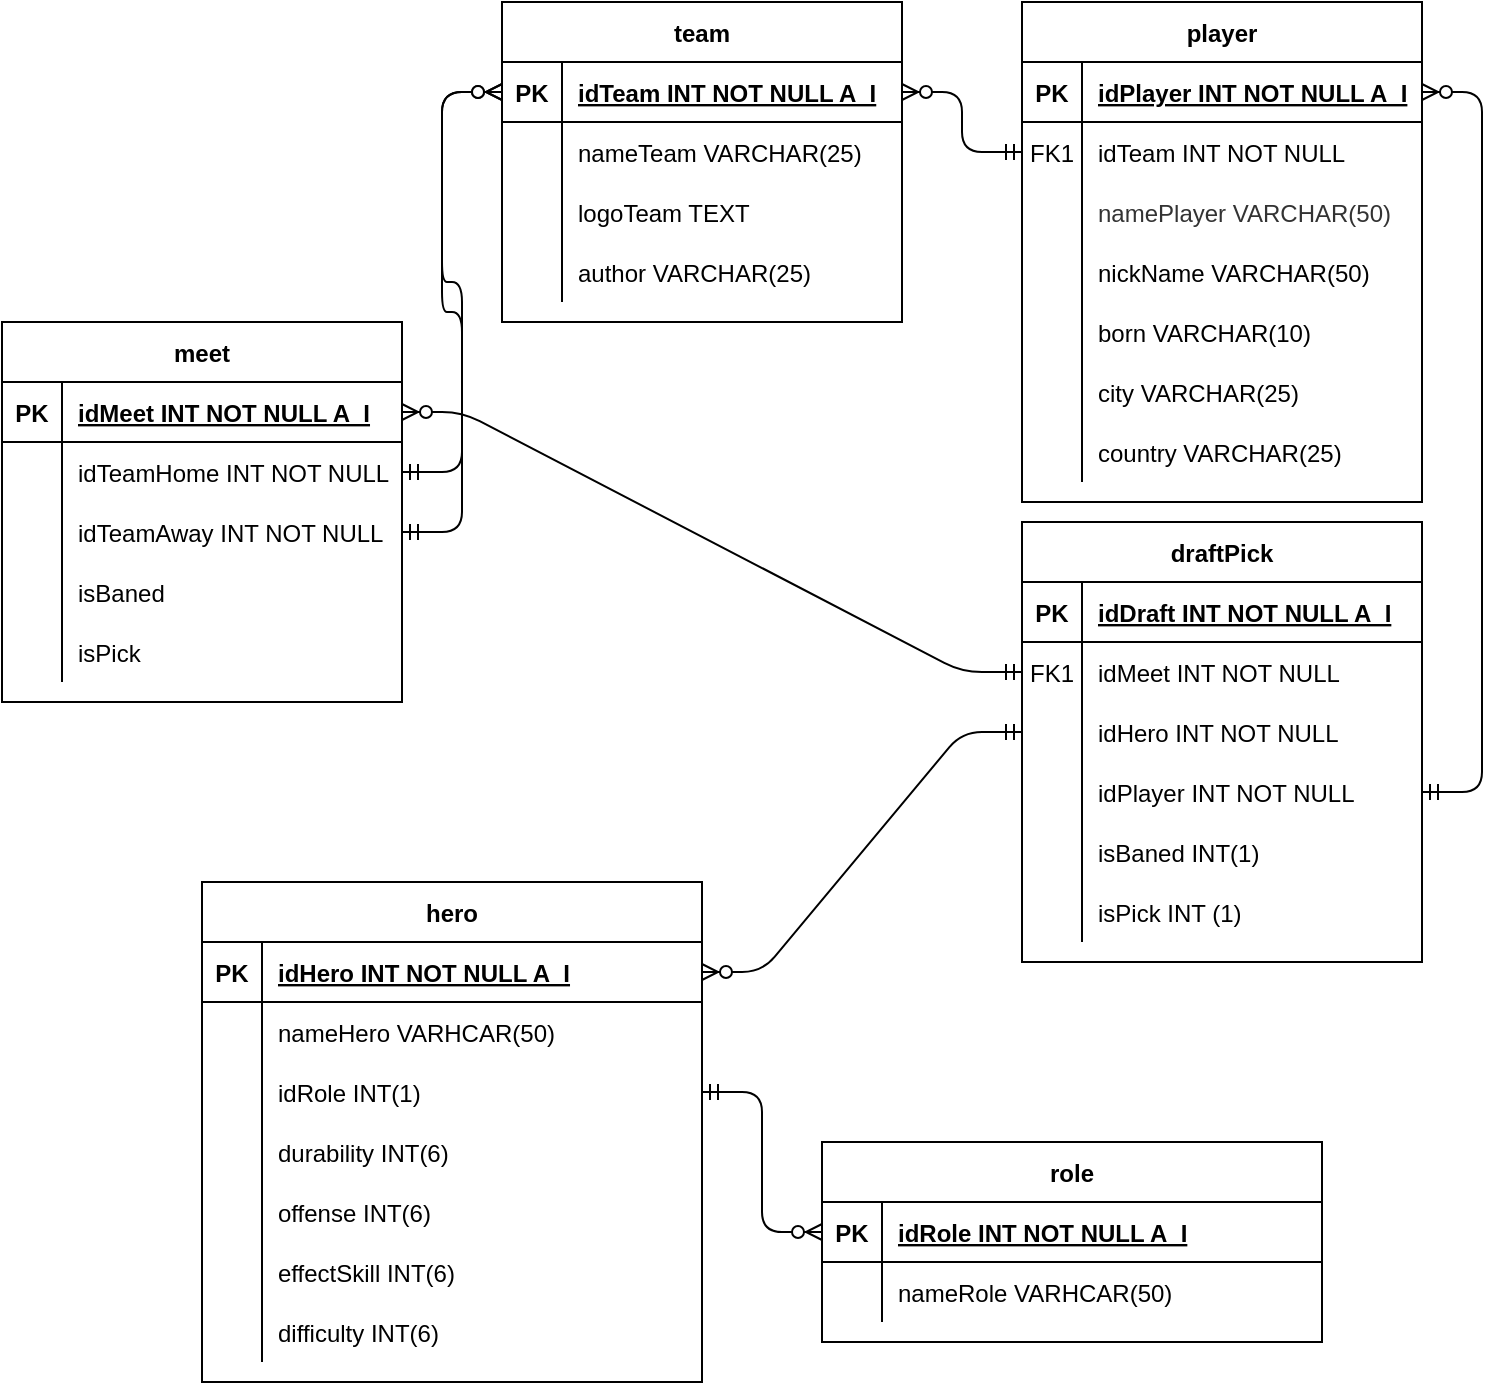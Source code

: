 <mxfile version="14.5.7" type="device"><diagram id="R2lEEEUBdFMjLlhIrx00" name="Page-1"><mxGraphModel dx="866" dy="482" grid="1" gridSize="10" guides="0" tooltips="1" connect="1" arrows="1" fold="1" page="1" pageScale="1" pageWidth="850" pageHeight="1100" math="0" shadow="0" extFonts="Permanent Marker^https://fonts.googleapis.com/css?family=Permanent+Marker"><root><mxCell id="0"/><mxCell id="1" parent="0"/><mxCell id="C-vyLk0tnHw3VtMMgP7b-2" value="player" style="shape=table;startSize=30;container=1;collapsible=1;childLayout=tableLayout;fixedRows=1;rowLines=0;fontStyle=1;align=center;resizeLast=1;" parent="1" vertex="1"><mxGeometry x="510" y="10" width="200" height="250" as="geometry"/></mxCell><mxCell id="C-vyLk0tnHw3VtMMgP7b-3" value="" style="shape=partialRectangle;collapsible=0;dropTarget=0;pointerEvents=0;fillColor=none;points=[[0,0.5],[1,0.5]];portConstraint=eastwest;top=0;left=0;right=0;bottom=1;" parent="C-vyLk0tnHw3VtMMgP7b-2" vertex="1"><mxGeometry y="30" width="200" height="30" as="geometry"/></mxCell><mxCell id="C-vyLk0tnHw3VtMMgP7b-4" value="PK" style="shape=partialRectangle;overflow=hidden;connectable=0;fillColor=none;top=0;left=0;bottom=0;right=0;fontStyle=1;" parent="C-vyLk0tnHw3VtMMgP7b-3" vertex="1"><mxGeometry width="30" height="30" as="geometry"/></mxCell><mxCell id="C-vyLk0tnHw3VtMMgP7b-5" value="idPlayer INT NOT NULL A_I" style="shape=partialRectangle;overflow=hidden;connectable=0;fillColor=none;top=0;left=0;bottom=0;right=0;align=left;spacingLeft=6;fontStyle=5;" parent="C-vyLk0tnHw3VtMMgP7b-3" vertex="1"><mxGeometry x="30" width="170" height="30" as="geometry"/></mxCell><mxCell id="C-vyLk0tnHw3VtMMgP7b-6" value="" style="shape=partialRectangle;collapsible=0;dropTarget=0;pointerEvents=0;fillColor=none;points=[[0,0.5],[1,0.5]];portConstraint=eastwest;top=0;left=0;right=0;bottom=0;" parent="C-vyLk0tnHw3VtMMgP7b-2" vertex="1"><mxGeometry y="60" width="200" height="30" as="geometry"/></mxCell><mxCell id="C-vyLk0tnHw3VtMMgP7b-7" value="FK1" style="shape=partialRectangle;overflow=hidden;connectable=0;fillColor=none;top=0;left=0;bottom=0;right=0;" parent="C-vyLk0tnHw3VtMMgP7b-6" vertex="1"><mxGeometry width="30" height="30" as="geometry"/></mxCell><mxCell id="C-vyLk0tnHw3VtMMgP7b-8" value="idTeam INT NOT NULL" style="shape=partialRectangle;overflow=hidden;connectable=0;fillColor=none;top=0;left=0;bottom=0;right=0;align=left;spacingLeft=6;" parent="C-vyLk0tnHw3VtMMgP7b-6" vertex="1"><mxGeometry x="30" width="170" height="30" as="geometry"/></mxCell><mxCell id="C-vyLk0tnHw3VtMMgP7b-9" value="" style="shape=partialRectangle;collapsible=0;dropTarget=0;pointerEvents=0;fillColor=none;points=[[0,0.5],[1,0.5]];portConstraint=eastwest;top=0;left=0;right=0;bottom=0;" parent="C-vyLk0tnHw3VtMMgP7b-2" vertex="1"><mxGeometry y="90" width="200" height="30" as="geometry"/></mxCell><mxCell id="C-vyLk0tnHw3VtMMgP7b-10" value="" style="shape=partialRectangle;overflow=hidden;connectable=0;fillColor=none;top=0;left=0;bottom=0;right=0;" parent="C-vyLk0tnHw3VtMMgP7b-9" vertex="1"><mxGeometry width="30" height="30" as="geometry"/></mxCell><mxCell id="C-vyLk0tnHw3VtMMgP7b-11" value="namePlayer VARCHAR(50)" style="shape=partialRectangle;overflow=hidden;connectable=0;top=0;left=0;bottom=0;right=0;align=left;spacingLeft=6;labelBorderColor=none;verticalAlign=middle;fontColor=#333333;fillColor=none;strokeColor=none;" parent="C-vyLk0tnHw3VtMMgP7b-9" vertex="1"><mxGeometry x="30" width="170" height="30" as="geometry"/></mxCell><mxCell id="cnXQzKnKhyHBETwZpFO5-33" style="shape=partialRectangle;collapsible=0;dropTarget=0;pointerEvents=0;fillColor=none;points=[[0,0.5],[1,0.5]];portConstraint=eastwest;top=0;left=0;right=0;bottom=0;labelBorderColor=#000000;" vertex="1" parent="C-vyLk0tnHw3VtMMgP7b-2"><mxGeometry y="120" width="200" height="30" as="geometry"/></mxCell><mxCell id="cnXQzKnKhyHBETwZpFO5-34" style="shape=partialRectangle;overflow=hidden;connectable=0;fillColor=none;top=0;left=0;bottom=0;right=0;" vertex="1" parent="cnXQzKnKhyHBETwZpFO5-33"><mxGeometry width="30" height="30" as="geometry"/></mxCell><mxCell id="cnXQzKnKhyHBETwZpFO5-35" value="nickName VARCHAR(50)" style="shape=partialRectangle;overflow=hidden;connectable=0;fillColor=none;top=0;left=0;bottom=0;right=0;align=left;spacingLeft=6;labelBorderColor=none;" vertex="1" parent="cnXQzKnKhyHBETwZpFO5-33"><mxGeometry x="30" width="170" height="30" as="geometry"/></mxCell><mxCell id="cnXQzKnKhyHBETwZpFO5-36" style="shape=partialRectangle;collapsible=0;dropTarget=0;pointerEvents=0;fillColor=none;points=[[0,0.5],[1,0.5]];portConstraint=eastwest;top=0;left=0;right=0;bottom=0;" vertex="1" parent="C-vyLk0tnHw3VtMMgP7b-2"><mxGeometry y="150" width="200" height="30" as="geometry"/></mxCell><mxCell id="cnXQzKnKhyHBETwZpFO5-37" style="shape=partialRectangle;overflow=hidden;connectable=0;fillColor=none;top=0;left=0;bottom=0;right=0;" vertex="1" parent="cnXQzKnKhyHBETwZpFO5-36"><mxGeometry width="30" height="30" as="geometry"/></mxCell><mxCell id="cnXQzKnKhyHBETwZpFO5-38" value="born VARCHAR(10)" style="shape=partialRectangle;overflow=hidden;connectable=0;fillColor=none;top=0;left=0;bottom=0;right=0;align=left;spacingLeft=6;labelBorderColor=none;" vertex="1" parent="cnXQzKnKhyHBETwZpFO5-36"><mxGeometry x="30" width="170" height="30" as="geometry"/></mxCell><mxCell id="cnXQzKnKhyHBETwZpFO5-39" style="shape=partialRectangle;collapsible=0;dropTarget=0;pointerEvents=0;fillColor=none;points=[[0,0.5],[1,0.5]];portConstraint=eastwest;top=0;left=0;right=0;bottom=0;" vertex="1" parent="C-vyLk0tnHw3VtMMgP7b-2"><mxGeometry y="180" width="200" height="30" as="geometry"/></mxCell><mxCell id="cnXQzKnKhyHBETwZpFO5-40" style="shape=partialRectangle;overflow=hidden;connectable=0;fillColor=none;top=0;left=0;bottom=0;right=0;" vertex="1" parent="cnXQzKnKhyHBETwZpFO5-39"><mxGeometry width="30" height="30" as="geometry"/></mxCell><mxCell id="cnXQzKnKhyHBETwZpFO5-41" value="city VARCHAR(25)" style="shape=partialRectangle;overflow=hidden;connectable=0;fillColor=none;top=0;left=0;bottom=0;right=0;align=left;spacingLeft=6;labelBorderColor=none;" vertex="1" parent="cnXQzKnKhyHBETwZpFO5-39"><mxGeometry x="30" width="170" height="30" as="geometry"/></mxCell><mxCell id="cnXQzKnKhyHBETwZpFO5-42" style="shape=partialRectangle;collapsible=0;dropTarget=0;pointerEvents=0;fillColor=none;points=[[0,0.5],[1,0.5]];portConstraint=eastwest;top=0;left=0;right=0;bottom=0;" vertex="1" parent="C-vyLk0tnHw3VtMMgP7b-2"><mxGeometry y="210" width="200" height="30" as="geometry"/></mxCell><mxCell id="cnXQzKnKhyHBETwZpFO5-43" style="shape=partialRectangle;overflow=hidden;connectable=0;fillColor=none;top=0;left=0;bottom=0;right=0;" vertex="1" parent="cnXQzKnKhyHBETwZpFO5-42"><mxGeometry width="30" height="30" as="geometry"/></mxCell><mxCell id="cnXQzKnKhyHBETwZpFO5-44" value="country VARCHAR(25)" style="shape=partialRectangle;overflow=hidden;connectable=0;fillColor=none;top=0;left=0;bottom=0;right=0;align=left;spacingLeft=6;labelBorderColor=none;" vertex="1" parent="cnXQzKnKhyHBETwZpFO5-42"><mxGeometry x="30" width="170" height="30" as="geometry"/></mxCell><mxCell id="C-vyLk0tnHw3VtMMgP7b-13" value="team" style="shape=table;startSize=30;container=1;collapsible=1;childLayout=tableLayout;fixedRows=1;rowLines=0;fontStyle=1;align=center;resizeLast=1;" parent="1" vertex="1"><mxGeometry x="250" y="10" width="200" height="160" as="geometry"/></mxCell><mxCell id="C-vyLk0tnHw3VtMMgP7b-14" value="" style="shape=partialRectangle;collapsible=0;dropTarget=0;pointerEvents=0;fillColor=none;points=[[0,0.5],[1,0.5]];portConstraint=eastwest;top=0;left=0;right=0;bottom=1;" parent="C-vyLk0tnHw3VtMMgP7b-13" vertex="1"><mxGeometry y="30" width="200" height="30" as="geometry"/></mxCell><mxCell id="C-vyLk0tnHw3VtMMgP7b-15" value="PK" style="shape=partialRectangle;overflow=hidden;connectable=0;fillColor=none;top=0;left=0;bottom=0;right=0;fontStyle=1;" parent="C-vyLk0tnHw3VtMMgP7b-14" vertex="1"><mxGeometry width="30" height="30" as="geometry"/></mxCell><mxCell id="C-vyLk0tnHw3VtMMgP7b-16" value="idTeam INT NOT NULL A_I" style="shape=partialRectangle;overflow=hidden;connectable=0;fillColor=none;top=0;left=0;bottom=0;right=0;align=left;spacingLeft=6;fontStyle=5;" parent="C-vyLk0tnHw3VtMMgP7b-14" vertex="1"><mxGeometry x="30" width="170" height="30" as="geometry"/></mxCell><mxCell id="C-vyLk0tnHw3VtMMgP7b-17" value="" style="shape=partialRectangle;collapsible=0;dropTarget=0;pointerEvents=0;fillColor=none;points=[[0,0.5],[1,0.5]];portConstraint=eastwest;top=0;left=0;right=0;bottom=0;" parent="C-vyLk0tnHw3VtMMgP7b-13" vertex="1"><mxGeometry y="60" width="200" height="30" as="geometry"/></mxCell><mxCell id="C-vyLk0tnHw3VtMMgP7b-18" value="" style="shape=partialRectangle;overflow=hidden;connectable=0;fillColor=none;top=0;left=0;bottom=0;right=0;" parent="C-vyLk0tnHw3VtMMgP7b-17" vertex="1"><mxGeometry width="30" height="30" as="geometry"/></mxCell><mxCell id="C-vyLk0tnHw3VtMMgP7b-19" value="nameTeam VARCHAR(25)" style="shape=partialRectangle;overflow=hidden;connectable=0;fillColor=none;top=0;left=0;bottom=0;right=0;align=left;spacingLeft=6;" parent="C-vyLk0tnHw3VtMMgP7b-17" vertex="1"><mxGeometry x="30" width="170" height="30" as="geometry"/></mxCell><mxCell id="C-vyLk0tnHw3VtMMgP7b-20" value="" style="shape=partialRectangle;collapsible=0;dropTarget=0;pointerEvents=0;fillColor=none;points=[[0,0.5],[1,0.5]];portConstraint=eastwest;top=0;left=0;right=0;bottom=0;" parent="C-vyLk0tnHw3VtMMgP7b-13" vertex="1"><mxGeometry y="90" width="200" height="30" as="geometry"/></mxCell><mxCell id="C-vyLk0tnHw3VtMMgP7b-21" value="" style="shape=partialRectangle;overflow=hidden;connectable=0;fillColor=none;top=0;left=0;bottom=0;right=0;" parent="C-vyLk0tnHw3VtMMgP7b-20" vertex="1"><mxGeometry width="30" height="30" as="geometry"/></mxCell><mxCell id="C-vyLk0tnHw3VtMMgP7b-22" value="logoTeam TEXT" style="shape=partialRectangle;overflow=hidden;connectable=0;fillColor=none;top=0;left=0;bottom=0;right=0;align=left;spacingLeft=6;" parent="C-vyLk0tnHw3VtMMgP7b-20" vertex="1"><mxGeometry x="30" width="170" height="30" as="geometry"/></mxCell><mxCell id="cnXQzKnKhyHBETwZpFO5-48" style="shape=partialRectangle;collapsible=0;dropTarget=0;pointerEvents=0;fillColor=none;points=[[0,0.5],[1,0.5]];portConstraint=eastwest;top=0;left=0;right=0;bottom=0;" vertex="1" parent="C-vyLk0tnHw3VtMMgP7b-13"><mxGeometry y="120" width="200" height="30" as="geometry"/></mxCell><mxCell id="cnXQzKnKhyHBETwZpFO5-49" style="shape=partialRectangle;overflow=hidden;connectable=0;fillColor=none;top=0;left=0;bottom=0;right=0;" vertex="1" parent="cnXQzKnKhyHBETwZpFO5-48"><mxGeometry width="30" height="30" as="geometry"/></mxCell><mxCell id="cnXQzKnKhyHBETwZpFO5-50" value="author VARCHAR(25)" style="shape=partialRectangle;overflow=hidden;connectable=0;fillColor=none;top=0;left=0;bottom=0;right=0;align=left;spacingLeft=6;" vertex="1" parent="cnXQzKnKhyHBETwZpFO5-48"><mxGeometry x="30" width="170" height="30" as="geometry"/></mxCell><mxCell id="C-vyLk0tnHw3VtMMgP7b-23" value="meet" style="shape=table;startSize=30;container=1;collapsible=1;childLayout=tableLayout;fixedRows=1;rowLines=0;fontStyle=1;align=center;resizeLast=1;" parent="1" vertex="1"><mxGeometry y="170" width="200" height="190" as="geometry"><mxRectangle x="120" y="120" width="60" height="30" as="alternateBounds"/></mxGeometry></mxCell><mxCell id="C-vyLk0tnHw3VtMMgP7b-24" value="" style="shape=partialRectangle;collapsible=0;dropTarget=0;pointerEvents=0;fillColor=none;points=[[0,0.5],[1,0.5]];portConstraint=eastwest;top=0;left=0;right=0;bottom=1;" parent="C-vyLk0tnHw3VtMMgP7b-23" vertex="1"><mxGeometry y="30" width="200" height="30" as="geometry"/></mxCell><mxCell id="C-vyLk0tnHw3VtMMgP7b-25" value="PK" style="shape=partialRectangle;overflow=hidden;connectable=0;fillColor=none;top=0;left=0;bottom=0;right=0;fontStyle=1;" parent="C-vyLk0tnHw3VtMMgP7b-24" vertex="1"><mxGeometry width="30" height="30" as="geometry"/></mxCell><mxCell id="C-vyLk0tnHw3VtMMgP7b-26" value="idMeet INT NOT NULL A_I" style="shape=partialRectangle;overflow=hidden;connectable=0;fillColor=none;top=0;left=0;bottom=0;right=0;align=left;spacingLeft=6;fontStyle=5;" parent="C-vyLk0tnHw3VtMMgP7b-24" vertex="1"><mxGeometry x="30" width="170" height="30" as="geometry"/></mxCell><mxCell id="C-vyLk0tnHw3VtMMgP7b-27" value="" style="shape=partialRectangle;collapsible=0;dropTarget=0;pointerEvents=0;fillColor=none;points=[[0,0.5],[1,0.5]];portConstraint=eastwest;top=0;left=0;right=0;bottom=0;" parent="C-vyLk0tnHw3VtMMgP7b-23" vertex="1"><mxGeometry y="60" width="200" height="30" as="geometry"/></mxCell><mxCell id="C-vyLk0tnHw3VtMMgP7b-28" value="" style="shape=partialRectangle;overflow=hidden;connectable=0;fillColor=none;top=0;left=0;bottom=0;right=0;" parent="C-vyLk0tnHw3VtMMgP7b-27" vertex="1"><mxGeometry width="30" height="30" as="geometry"/></mxCell><mxCell id="C-vyLk0tnHw3VtMMgP7b-29" value="idTeamHome INT NOT NULL" style="shape=partialRectangle;overflow=hidden;connectable=0;fillColor=none;top=0;left=0;bottom=0;right=0;align=left;spacingLeft=6;" parent="C-vyLk0tnHw3VtMMgP7b-27" vertex="1"><mxGeometry x="30" width="170" height="30" as="geometry"/></mxCell><mxCell id="cnXQzKnKhyHBETwZpFO5-21" style="shape=partialRectangle;collapsible=0;dropTarget=0;pointerEvents=0;fillColor=none;points=[[0,0.5],[1,0.5]];portConstraint=eastwest;top=0;left=0;right=0;bottom=0;" vertex="1" parent="C-vyLk0tnHw3VtMMgP7b-23"><mxGeometry y="90" width="200" height="30" as="geometry"/></mxCell><mxCell id="cnXQzKnKhyHBETwZpFO5-22" style="shape=partialRectangle;overflow=hidden;connectable=0;fillColor=none;top=0;left=0;bottom=0;right=0;" vertex="1" parent="cnXQzKnKhyHBETwZpFO5-21"><mxGeometry width="30" height="30" as="geometry"/></mxCell><mxCell id="cnXQzKnKhyHBETwZpFO5-23" value="idTeamAway INT NOT NULL" style="shape=partialRectangle;overflow=hidden;connectable=0;fillColor=none;top=0;left=0;bottom=0;right=0;align=left;spacingLeft=6;" vertex="1" parent="cnXQzKnKhyHBETwZpFO5-21"><mxGeometry x="30" width="170" height="30" as="geometry"/></mxCell><mxCell id="cnXQzKnKhyHBETwZpFO5-24" style="shape=partialRectangle;collapsible=0;dropTarget=0;pointerEvents=0;fillColor=none;points=[[0,0.5],[1,0.5]];portConstraint=eastwest;top=0;left=0;right=0;bottom=0;" vertex="1" parent="C-vyLk0tnHw3VtMMgP7b-23"><mxGeometry y="120" width="200" height="30" as="geometry"/></mxCell><mxCell id="cnXQzKnKhyHBETwZpFO5-25" style="shape=partialRectangle;overflow=hidden;connectable=0;fillColor=none;top=0;left=0;bottom=0;right=0;" vertex="1" parent="cnXQzKnKhyHBETwZpFO5-24"><mxGeometry width="30" height="30" as="geometry"/></mxCell><mxCell id="cnXQzKnKhyHBETwZpFO5-26" value="isBaned" style="shape=partialRectangle;overflow=hidden;connectable=0;fillColor=none;top=0;left=0;bottom=0;right=0;align=left;spacingLeft=6;" vertex="1" parent="cnXQzKnKhyHBETwZpFO5-24"><mxGeometry x="30" width="170" height="30" as="geometry"/></mxCell><mxCell id="cnXQzKnKhyHBETwZpFO5-27" style="shape=partialRectangle;collapsible=0;dropTarget=0;pointerEvents=0;fillColor=none;points=[[0,0.5],[1,0.5]];portConstraint=eastwest;top=0;left=0;right=0;bottom=0;" vertex="1" parent="C-vyLk0tnHw3VtMMgP7b-23"><mxGeometry y="150" width="200" height="30" as="geometry"/></mxCell><mxCell id="cnXQzKnKhyHBETwZpFO5-28" style="shape=partialRectangle;overflow=hidden;connectable=0;fillColor=none;top=0;left=0;bottom=0;right=0;" vertex="1" parent="cnXQzKnKhyHBETwZpFO5-27"><mxGeometry width="30" height="30" as="geometry"/></mxCell><mxCell id="cnXQzKnKhyHBETwZpFO5-29" value="isPick" style="shape=partialRectangle;overflow=hidden;connectable=0;fillColor=none;top=0;left=0;bottom=0;right=0;align=left;spacingLeft=6;" vertex="1" parent="cnXQzKnKhyHBETwZpFO5-27"><mxGeometry x="30" width="170" height="30" as="geometry"/></mxCell><mxCell id="cnXQzKnKhyHBETwZpFO5-1" value="draftPick" style="shape=table;startSize=30;container=1;collapsible=1;childLayout=tableLayout;fixedRows=1;rowLines=0;fontStyle=1;align=center;resizeLast=1;" vertex="1" parent="1"><mxGeometry x="510" y="270" width="200" height="220" as="geometry"/></mxCell><mxCell id="cnXQzKnKhyHBETwZpFO5-2" value="" style="shape=partialRectangle;collapsible=0;dropTarget=0;pointerEvents=0;fillColor=none;points=[[0,0.5],[1,0.5]];portConstraint=eastwest;top=0;left=0;right=0;bottom=1;" vertex="1" parent="cnXQzKnKhyHBETwZpFO5-1"><mxGeometry y="30" width="200" height="30" as="geometry"/></mxCell><mxCell id="cnXQzKnKhyHBETwZpFO5-3" value="PK" style="shape=partialRectangle;overflow=hidden;connectable=0;fillColor=none;top=0;left=0;bottom=0;right=0;fontStyle=1;" vertex="1" parent="cnXQzKnKhyHBETwZpFO5-2"><mxGeometry width="30" height="30" as="geometry"/></mxCell><mxCell id="cnXQzKnKhyHBETwZpFO5-4" value="idDraft INT NOT NULL A_I" style="shape=partialRectangle;overflow=hidden;connectable=0;fillColor=none;top=0;left=0;bottom=0;right=0;align=left;spacingLeft=6;fontStyle=5;" vertex="1" parent="cnXQzKnKhyHBETwZpFO5-2"><mxGeometry x="30" width="170" height="30" as="geometry"/></mxCell><mxCell id="cnXQzKnKhyHBETwZpFO5-5" value="" style="shape=partialRectangle;collapsible=0;dropTarget=0;pointerEvents=0;fillColor=none;points=[[0,0.5],[1,0.5]];portConstraint=eastwest;top=0;left=0;right=0;bottom=0;" vertex="1" parent="cnXQzKnKhyHBETwZpFO5-1"><mxGeometry y="60" width="200" height="30" as="geometry"/></mxCell><mxCell id="cnXQzKnKhyHBETwZpFO5-6" value="FK1" style="shape=partialRectangle;overflow=hidden;connectable=0;fillColor=none;top=0;left=0;bottom=0;right=0;" vertex="1" parent="cnXQzKnKhyHBETwZpFO5-5"><mxGeometry width="30" height="30" as="geometry"/></mxCell><mxCell id="cnXQzKnKhyHBETwZpFO5-7" value="idMeet INT NOT NULL" style="shape=partialRectangle;overflow=hidden;connectable=0;fillColor=none;top=0;left=0;bottom=0;right=0;align=left;spacingLeft=6;" vertex="1" parent="cnXQzKnKhyHBETwZpFO5-5"><mxGeometry x="30" width="170" height="30" as="geometry"/></mxCell><mxCell id="cnXQzKnKhyHBETwZpFO5-8" value="" style="shape=partialRectangle;collapsible=0;dropTarget=0;pointerEvents=0;fillColor=none;points=[[0,0.5],[1,0.5]];portConstraint=eastwest;top=0;left=0;right=0;bottom=0;" vertex="1" parent="cnXQzKnKhyHBETwZpFO5-1"><mxGeometry y="90" width="200" height="30" as="geometry"/></mxCell><mxCell id="cnXQzKnKhyHBETwZpFO5-9" value="" style="shape=partialRectangle;overflow=hidden;connectable=0;fillColor=none;top=0;left=0;bottom=0;right=0;" vertex="1" parent="cnXQzKnKhyHBETwZpFO5-8"><mxGeometry width="30" height="30" as="geometry"/></mxCell><mxCell id="cnXQzKnKhyHBETwZpFO5-10" value="idHero INT NOT NULL" style="shape=partialRectangle;overflow=hidden;connectable=0;fillColor=none;top=0;left=0;bottom=0;right=0;align=left;spacingLeft=6;" vertex="1" parent="cnXQzKnKhyHBETwZpFO5-8"><mxGeometry x="30" width="170" height="30" as="geometry"/></mxCell><mxCell id="cnXQzKnKhyHBETwZpFO5-51" style="shape=partialRectangle;collapsible=0;dropTarget=0;pointerEvents=0;fillColor=none;points=[[0,0.5],[1,0.5]];portConstraint=eastwest;top=0;left=0;right=0;bottom=0;" vertex="1" parent="cnXQzKnKhyHBETwZpFO5-1"><mxGeometry y="120" width="200" height="30" as="geometry"/></mxCell><mxCell id="cnXQzKnKhyHBETwZpFO5-52" style="shape=partialRectangle;overflow=hidden;connectable=0;fillColor=none;top=0;left=0;bottom=0;right=0;" vertex="1" parent="cnXQzKnKhyHBETwZpFO5-51"><mxGeometry width="30" height="30" as="geometry"/></mxCell><mxCell id="cnXQzKnKhyHBETwZpFO5-53" value="idPlayer INT NOT NULL" style="shape=partialRectangle;overflow=hidden;connectable=0;fillColor=none;top=0;left=0;bottom=0;right=0;align=left;spacingLeft=6;" vertex="1" parent="cnXQzKnKhyHBETwZpFO5-51"><mxGeometry x="30" width="170" height="30" as="geometry"/></mxCell><mxCell id="cnXQzKnKhyHBETwZpFO5-54" style="shape=partialRectangle;collapsible=0;dropTarget=0;pointerEvents=0;fillColor=none;points=[[0,0.5],[1,0.5]];portConstraint=eastwest;top=0;left=0;right=0;bottom=0;" vertex="1" parent="cnXQzKnKhyHBETwZpFO5-1"><mxGeometry y="150" width="200" height="30" as="geometry"/></mxCell><mxCell id="cnXQzKnKhyHBETwZpFO5-55" style="shape=partialRectangle;overflow=hidden;connectable=0;fillColor=none;top=0;left=0;bottom=0;right=0;" vertex="1" parent="cnXQzKnKhyHBETwZpFO5-54"><mxGeometry width="30" height="30" as="geometry"/></mxCell><mxCell id="cnXQzKnKhyHBETwZpFO5-56" value="isBaned INT(1)" style="shape=partialRectangle;overflow=hidden;connectable=0;fillColor=none;top=0;left=0;bottom=0;right=0;align=left;spacingLeft=6;" vertex="1" parent="cnXQzKnKhyHBETwZpFO5-54"><mxGeometry x="30" width="170" height="30" as="geometry"/></mxCell><mxCell id="cnXQzKnKhyHBETwZpFO5-57" style="shape=partialRectangle;collapsible=0;dropTarget=0;pointerEvents=0;fillColor=none;points=[[0,0.5],[1,0.5]];portConstraint=eastwest;top=0;left=0;right=0;bottom=0;" vertex="1" parent="cnXQzKnKhyHBETwZpFO5-1"><mxGeometry y="180" width="200" height="30" as="geometry"/></mxCell><mxCell id="cnXQzKnKhyHBETwZpFO5-58" style="shape=partialRectangle;overflow=hidden;connectable=0;fillColor=none;top=0;left=0;bottom=0;right=0;" vertex="1" parent="cnXQzKnKhyHBETwZpFO5-57"><mxGeometry width="30" height="30" as="geometry"/></mxCell><mxCell id="cnXQzKnKhyHBETwZpFO5-59" value="isPick INT (1)" style="shape=partialRectangle;overflow=hidden;connectable=0;fillColor=none;top=0;left=0;bottom=0;right=0;align=left;spacingLeft=6;" vertex="1" parent="cnXQzKnKhyHBETwZpFO5-57"><mxGeometry x="30" width="170" height="30" as="geometry"/></mxCell><mxCell id="cnXQzKnKhyHBETwZpFO5-11" value="hero" style="shape=table;startSize=30;container=1;collapsible=1;childLayout=tableLayout;fixedRows=1;rowLines=0;fontStyle=1;align=center;resizeLast=1;" vertex="1" parent="1"><mxGeometry x="100" y="450" width="250" height="250" as="geometry"/></mxCell><mxCell id="cnXQzKnKhyHBETwZpFO5-12" value="" style="shape=partialRectangle;collapsible=0;dropTarget=0;pointerEvents=0;fillColor=none;points=[[0,0.5],[1,0.5]];portConstraint=eastwest;top=0;left=0;right=0;bottom=1;" vertex="1" parent="cnXQzKnKhyHBETwZpFO5-11"><mxGeometry y="30" width="250" height="30" as="geometry"/></mxCell><mxCell id="cnXQzKnKhyHBETwZpFO5-13" value="PK" style="shape=partialRectangle;overflow=hidden;connectable=0;fillColor=none;top=0;left=0;bottom=0;right=0;fontStyle=1;" vertex="1" parent="cnXQzKnKhyHBETwZpFO5-12"><mxGeometry width="30" height="30" as="geometry"/></mxCell><mxCell id="cnXQzKnKhyHBETwZpFO5-14" value="idHero INT NOT NULL A_I" style="shape=partialRectangle;overflow=hidden;connectable=0;fillColor=none;top=0;left=0;bottom=0;right=0;align=left;spacingLeft=6;fontStyle=5;" vertex="1" parent="cnXQzKnKhyHBETwZpFO5-12"><mxGeometry x="30" width="220" height="30" as="geometry"/></mxCell><mxCell id="cnXQzKnKhyHBETwZpFO5-15" value="" style="shape=partialRectangle;collapsible=0;dropTarget=0;pointerEvents=0;fillColor=none;points=[[0,0.5],[1,0.5]];portConstraint=eastwest;top=0;left=0;right=0;bottom=0;" vertex="1" parent="cnXQzKnKhyHBETwZpFO5-11"><mxGeometry y="60" width="250" height="30" as="geometry"/></mxCell><mxCell id="cnXQzKnKhyHBETwZpFO5-16" value="" style="shape=partialRectangle;overflow=hidden;connectable=0;fillColor=none;top=0;left=0;bottom=0;right=0;" vertex="1" parent="cnXQzKnKhyHBETwZpFO5-15"><mxGeometry width="30" height="30" as="geometry"/></mxCell><mxCell id="cnXQzKnKhyHBETwZpFO5-17" value="nameHero VARHCAR(50)" style="shape=partialRectangle;overflow=hidden;connectable=0;fillColor=none;top=0;left=0;bottom=0;right=0;align=left;spacingLeft=6;" vertex="1" parent="cnXQzKnKhyHBETwZpFO5-15"><mxGeometry x="30" width="220" height="30" as="geometry"/></mxCell><mxCell id="cnXQzKnKhyHBETwZpFO5-18" value="" style="shape=partialRectangle;collapsible=0;dropTarget=0;pointerEvents=0;fillColor=none;points=[[0,0.5],[1,0.5]];portConstraint=eastwest;top=0;left=0;right=0;bottom=0;" vertex="1" parent="cnXQzKnKhyHBETwZpFO5-11"><mxGeometry y="90" width="250" height="30" as="geometry"/></mxCell><mxCell id="cnXQzKnKhyHBETwZpFO5-19" value="" style="shape=partialRectangle;overflow=hidden;connectable=0;fillColor=none;top=0;left=0;bottom=0;right=0;" vertex="1" parent="cnXQzKnKhyHBETwZpFO5-18"><mxGeometry width="30" height="30" as="geometry"/></mxCell><mxCell id="cnXQzKnKhyHBETwZpFO5-20" value="idRole INT(1) " style="shape=partialRectangle;overflow=hidden;connectable=0;fillColor=none;top=0;left=0;bottom=0;right=0;align=left;spacingLeft=6;" vertex="1" parent="cnXQzKnKhyHBETwZpFO5-18"><mxGeometry x="30" width="220" height="30" as="geometry"/></mxCell><mxCell id="cnXQzKnKhyHBETwZpFO5-60" style="shape=partialRectangle;collapsible=0;dropTarget=0;pointerEvents=0;fillColor=none;points=[[0,0.5],[1,0.5]];portConstraint=eastwest;top=0;left=0;right=0;bottom=0;" vertex="1" parent="cnXQzKnKhyHBETwZpFO5-11"><mxGeometry y="120" width="250" height="30" as="geometry"/></mxCell><mxCell id="cnXQzKnKhyHBETwZpFO5-61" style="shape=partialRectangle;overflow=hidden;connectable=0;fillColor=none;top=0;left=0;bottom=0;right=0;" vertex="1" parent="cnXQzKnKhyHBETwZpFO5-60"><mxGeometry width="30" height="30" as="geometry"/></mxCell><mxCell id="cnXQzKnKhyHBETwZpFO5-62" value="durability INT(6)" style="shape=partialRectangle;overflow=hidden;connectable=0;fillColor=none;top=0;left=0;bottom=0;right=0;align=left;spacingLeft=6;" vertex="1" parent="cnXQzKnKhyHBETwZpFO5-60"><mxGeometry x="30" width="220" height="30" as="geometry"/></mxCell><mxCell id="cnXQzKnKhyHBETwZpFO5-63" style="shape=partialRectangle;collapsible=0;dropTarget=0;pointerEvents=0;fillColor=none;points=[[0,0.5],[1,0.5]];portConstraint=eastwest;top=0;left=0;right=0;bottom=0;" vertex="1" parent="cnXQzKnKhyHBETwZpFO5-11"><mxGeometry y="150" width="250" height="30" as="geometry"/></mxCell><mxCell id="cnXQzKnKhyHBETwZpFO5-64" style="shape=partialRectangle;overflow=hidden;connectable=0;fillColor=none;top=0;left=0;bottom=0;right=0;" vertex="1" parent="cnXQzKnKhyHBETwZpFO5-63"><mxGeometry width="30" height="30" as="geometry"/></mxCell><mxCell id="cnXQzKnKhyHBETwZpFO5-65" value="offense INT(6)" style="shape=partialRectangle;overflow=hidden;connectable=0;fillColor=none;top=0;left=0;bottom=0;right=0;align=left;spacingLeft=6;" vertex="1" parent="cnXQzKnKhyHBETwZpFO5-63"><mxGeometry x="30" width="220" height="30" as="geometry"/></mxCell><mxCell id="cnXQzKnKhyHBETwZpFO5-66" style="shape=partialRectangle;collapsible=0;dropTarget=0;pointerEvents=0;fillColor=none;points=[[0,0.5],[1,0.5]];portConstraint=eastwest;top=0;left=0;right=0;bottom=0;" vertex="1" parent="cnXQzKnKhyHBETwZpFO5-11"><mxGeometry y="180" width="250" height="30" as="geometry"/></mxCell><mxCell id="cnXQzKnKhyHBETwZpFO5-67" style="shape=partialRectangle;overflow=hidden;connectable=0;fillColor=none;top=0;left=0;bottom=0;right=0;" vertex="1" parent="cnXQzKnKhyHBETwZpFO5-66"><mxGeometry width="30" height="30" as="geometry"/></mxCell><mxCell id="cnXQzKnKhyHBETwZpFO5-68" value="effectSkill INT(6)" style="shape=partialRectangle;overflow=hidden;connectable=0;fillColor=none;top=0;left=0;bottom=0;right=0;align=left;spacingLeft=6;" vertex="1" parent="cnXQzKnKhyHBETwZpFO5-66"><mxGeometry x="30" width="220" height="30" as="geometry"/></mxCell><mxCell id="cnXQzKnKhyHBETwZpFO5-69" style="shape=partialRectangle;collapsible=0;dropTarget=0;pointerEvents=0;fillColor=none;points=[[0,0.5],[1,0.5]];portConstraint=eastwest;top=0;left=0;right=0;bottom=0;" vertex="1" parent="cnXQzKnKhyHBETwZpFO5-11"><mxGeometry y="210" width="250" height="30" as="geometry"/></mxCell><mxCell id="cnXQzKnKhyHBETwZpFO5-70" style="shape=partialRectangle;overflow=hidden;connectable=0;fillColor=none;top=0;left=0;bottom=0;right=0;" vertex="1" parent="cnXQzKnKhyHBETwZpFO5-69"><mxGeometry width="30" height="30" as="geometry"/></mxCell><mxCell id="cnXQzKnKhyHBETwZpFO5-71" value="difficulty INT(6)" style="shape=partialRectangle;overflow=hidden;connectable=0;fillColor=none;top=0;left=0;bottom=0;right=0;align=left;spacingLeft=6;" vertex="1" parent="cnXQzKnKhyHBETwZpFO5-69"><mxGeometry x="30" width="220" height="30" as="geometry"/></mxCell><mxCell id="cnXQzKnKhyHBETwZpFO5-72" value="role" style="shape=table;startSize=30;container=1;collapsible=1;childLayout=tableLayout;fixedRows=1;rowLines=0;fontStyle=1;align=center;resizeLast=1;" vertex="1" parent="1"><mxGeometry x="410" y="580" width="250" height="100" as="geometry"/></mxCell><mxCell id="cnXQzKnKhyHBETwZpFO5-73" value="" style="shape=partialRectangle;collapsible=0;dropTarget=0;pointerEvents=0;fillColor=none;points=[[0,0.5],[1,0.5]];portConstraint=eastwest;top=0;left=0;right=0;bottom=1;" vertex="1" parent="cnXQzKnKhyHBETwZpFO5-72"><mxGeometry y="30" width="250" height="30" as="geometry"/></mxCell><mxCell id="cnXQzKnKhyHBETwZpFO5-74" value="PK" style="shape=partialRectangle;overflow=hidden;connectable=0;fillColor=none;top=0;left=0;bottom=0;right=0;fontStyle=1;" vertex="1" parent="cnXQzKnKhyHBETwZpFO5-73"><mxGeometry width="30" height="30" as="geometry"/></mxCell><mxCell id="cnXQzKnKhyHBETwZpFO5-75" value="idRole INT NOT NULL A_I" style="shape=partialRectangle;overflow=hidden;connectable=0;fillColor=none;top=0;left=0;bottom=0;right=0;align=left;spacingLeft=6;fontStyle=5;" vertex="1" parent="cnXQzKnKhyHBETwZpFO5-73"><mxGeometry x="30" width="220" height="30" as="geometry"/></mxCell><mxCell id="cnXQzKnKhyHBETwZpFO5-76" value="" style="shape=partialRectangle;collapsible=0;dropTarget=0;pointerEvents=0;fillColor=none;points=[[0,0.5],[1,0.5]];portConstraint=eastwest;top=0;left=0;right=0;bottom=0;" vertex="1" parent="cnXQzKnKhyHBETwZpFO5-72"><mxGeometry y="60" width="250" height="30" as="geometry"/></mxCell><mxCell id="cnXQzKnKhyHBETwZpFO5-77" value="" style="shape=partialRectangle;overflow=hidden;connectable=0;fillColor=none;top=0;left=0;bottom=0;right=0;" vertex="1" parent="cnXQzKnKhyHBETwZpFO5-76"><mxGeometry width="30" height="30" as="geometry"/></mxCell><mxCell id="cnXQzKnKhyHBETwZpFO5-78" value="nameRole VARHCAR(50)" style="shape=partialRectangle;overflow=hidden;connectable=0;fillColor=none;top=0;left=0;bottom=0;right=0;align=left;spacingLeft=6;" vertex="1" parent="cnXQzKnKhyHBETwZpFO5-76"><mxGeometry x="30" width="220" height="30" as="geometry"/></mxCell><mxCell id="cnXQzKnKhyHBETwZpFO5-112" value="" style="edgeStyle=entityRelationEdgeStyle;fontSize=12;html=1;endArrow=ERzeroToMany;startArrow=ERmandOne;exitX=1;exitY=0.5;exitDx=0;exitDy=0;entryX=0;entryY=0.5;entryDx=0;entryDy=0;" edge="1" parent="1" source="cnXQzKnKhyHBETwZpFO5-18" target="cnXQzKnKhyHBETwZpFO5-73"><mxGeometry width="100" height="100" relative="1" as="geometry"><mxPoint x="370" y="720" as="sourcePoint"/><mxPoint x="470" y="620" as="targetPoint"/></mxGeometry></mxCell><mxCell id="cnXQzKnKhyHBETwZpFO5-113" value="" style="edgeStyle=entityRelationEdgeStyle;fontSize=12;html=1;endArrow=ERzeroToMany;startArrow=ERmandOne;entryX=1;entryY=0.5;entryDx=0;entryDy=0;exitX=0;exitY=0.5;exitDx=0;exitDy=0;" edge="1" parent="1" source="cnXQzKnKhyHBETwZpFO5-8" target="cnXQzKnKhyHBETwZpFO5-12"><mxGeometry width="100" height="100" relative="1" as="geometry"><mxPoint x="600" y="500" as="sourcePoint"/><mxPoint x="600" y="600" as="targetPoint"/></mxGeometry></mxCell><mxCell id="cnXQzKnKhyHBETwZpFO5-114" value="" style="edgeStyle=entityRelationEdgeStyle;fontSize=12;html=1;endArrow=ERzeroToMany;startArrow=ERmandOne;exitX=0;exitY=0.5;exitDx=0;exitDy=0;entryX=1;entryY=0.5;entryDx=0;entryDy=0;" edge="1" parent="1" source="cnXQzKnKhyHBETwZpFO5-5" target="C-vyLk0tnHw3VtMMgP7b-24"><mxGeometry width="100" height="100" relative="1" as="geometry"><mxPoint x="530" y="260" as="sourcePoint"/><mxPoint x="530" y="290" as="targetPoint"/></mxGeometry></mxCell><mxCell id="cnXQzKnKhyHBETwZpFO5-116" value="" style="edgeStyle=entityRelationEdgeStyle;fontSize=12;html=1;endArrow=ERzeroToMany;startArrow=ERmandOne;exitX=0;exitY=0.5;exitDx=0;exitDy=0;entryX=1;entryY=0.5;entryDx=0;entryDy=0;" edge="1" parent="1" source="C-vyLk0tnHw3VtMMgP7b-6" target="C-vyLk0tnHw3VtMMgP7b-14"><mxGeometry width="100" height="100" relative="1" as="geometry"><mxPoint x="560" y="80" as="sourcePoint"/><mxPoint x="500" y="50" as="targetPoint"/></mxGeometry></mxCell><mxCell id="cnXQzKnKhyHBETwZpFO5-123" value="" style="edgeStyle=entityRelationEdgeStyle;fontSize=12;html=1;endArrow=ERzeroToMany;startArrow=ERmandOne;entryX=0;entryY=0.5;entryDx=0;entryDy=0;exitX=1;exitY=0.5;exitDx=0;exitDy=0;" edge="1" parent="1" source="C-vyLk0tnHw3VtMMgP7b-27" target="C-vyLk0tnHw3VtMMgP7b-14"><mxGeometry width="100" height="100" relative="1" as="geometry"><mxPoint x="130" y="80" as="sourcePoint"/><mxPoint x="230" y="-20" as="targetPoint"/></mxGeometry></mxCell><mxCell id="cnXQzKnKhyHBETwZpFO5-125" value="" style="edgeStyle=entityRelationEdgeStyle;fontSize=12;html=1;endArrow=ERzeroToMany;startArrow=ERmandOne;entryX=0;entryY=0.5;entryDx=0;entryDy=0;exitX=1;exitY=0.5;exitDx=0;exitDy=0;" edge="1" parent="1" source="cnXQzKnKhyHBETwZpFO5-21" target="C-vyLk0tnHw3VtMMgP7b-14"><mxGeometry width="100" height="100" relative="1" as="geometry"><mxPoint x="280" y="255" as="sourcePoint"/><mxPoint x="300" y="-15" as="targetPoint"/></mxGeometry></mxCell><mxCell id="cnXQzKnKhyHBETwZpFO5-127" value="" style="edgeStyle=entityRelationEdgeStyle;fontSize=12;html=1;endArrow=ERzeroToMany;startArrow=ERmandOne;entryX=1;entryY=0.5;entryDx=0;entryDy=0;exitX=1;exitY=0.5;exitDx=0;exitDy=0;" edge="1" parent="1" source="cnXQzKnKhyHBETwZpFO5-51" target="C-vyLk0tnHw3VtMMgP7b-3"><mxGeometry width="100" height="100" relative="1" as="geometry"><mxPoint x="760" y="180" as="sourcePoint"/><mxPoint x="860" y="80" as="targetPoint"/></mxGeometry></mxCell></root></mxGraphModel></diagram></mxfile>
